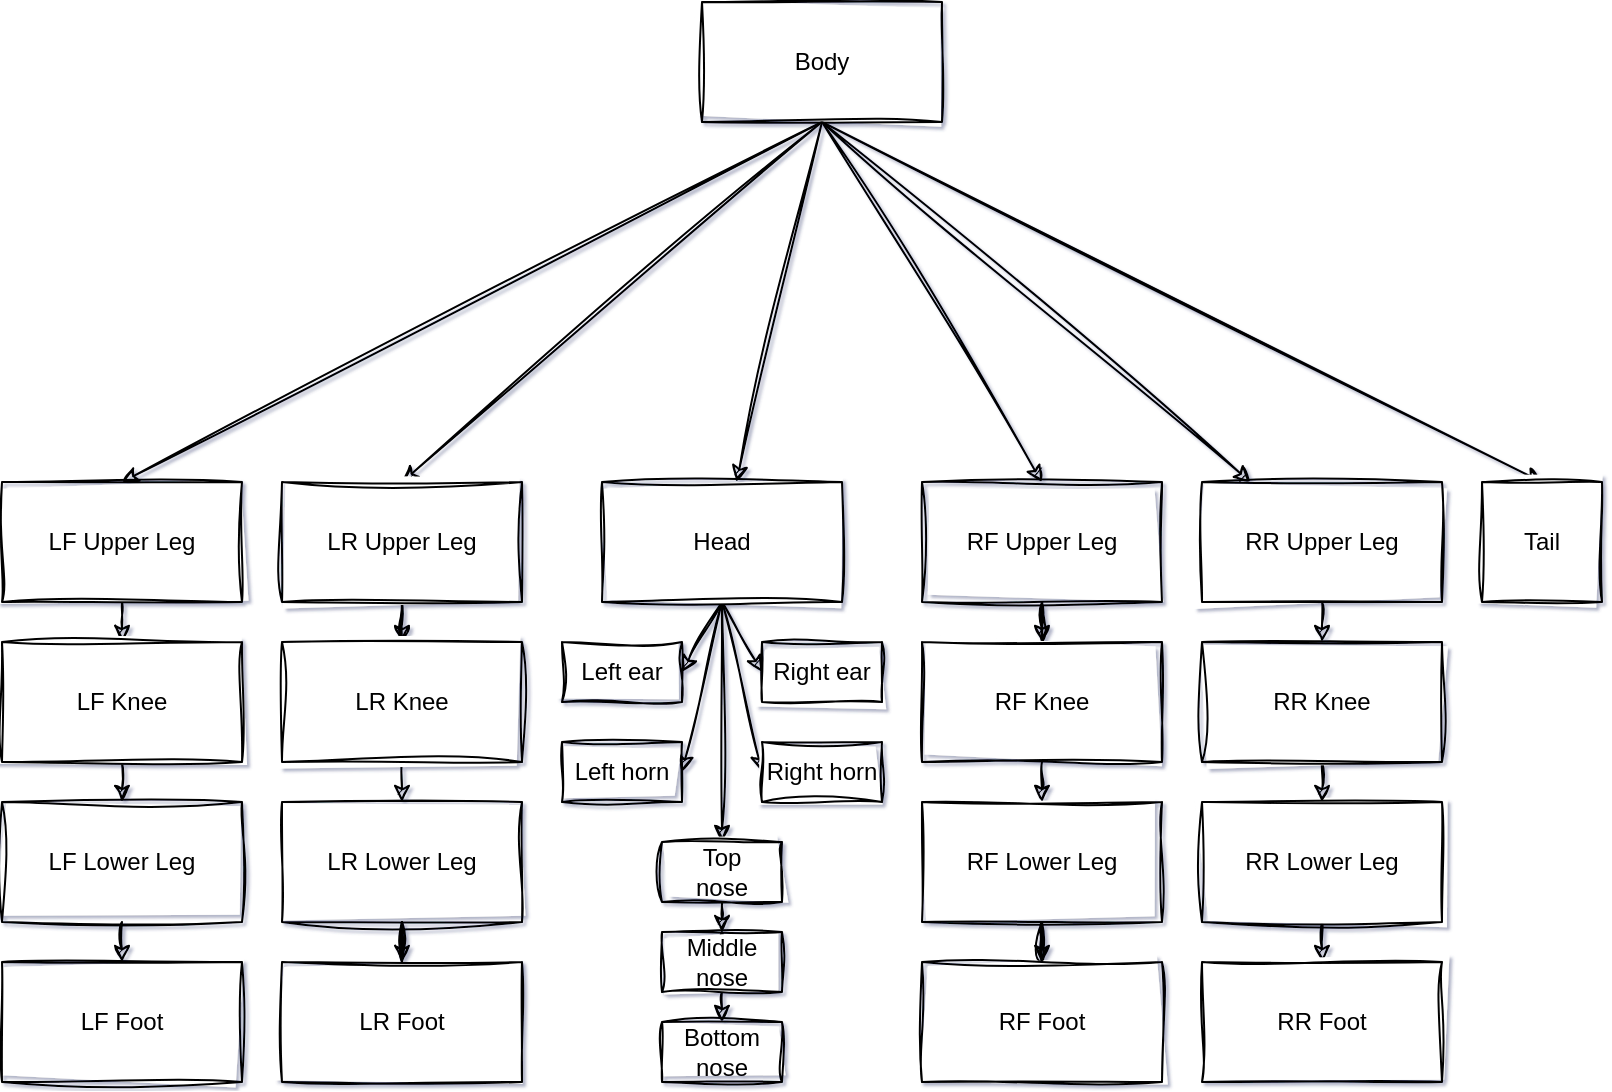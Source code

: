 <mxfile version="22.0.4" type="device">
  <diagram name="페이지-1" id="W7VPRiAtNgxM1biKryvC">
    <mxGraphModel dx="812" dy="1131" grid="0" gridSize="10" guides="1" tooltips="1" connect="1" arrows="1" fold="1" page="0" pageScale="1" pageWidth="827" pageHeight="1169" math="0" shadow="1">
      <root>
        <mxCell id="0" />
        <mxCell id="1" parent="0" />
        <mxCell id="mMvjhl7ZoL-rCSdY70TJ-57" style="rounded=0;orthogonalLoop=1;jettySize=auto;html=1;exitX=0.5;exitY=1;exitDx=0;exitDy=0;entryX=0.5;entryY=0;entryDx=0;entryDy=0;labelBackgroundColor=none;fontColor=default;sketch=1;curveFitting=1;jiggle=2;" edge="1" parent="1" source="mMvjhl7ZoL-rCSdY70TJ-1" target="mMvjhl7ZoL-rCSdY70TJ-2">
          <mxGeometry relative="1" as="geometry" />
        </mxCell>
        <mxCell id="mMvjhl7ZoL-rCSdY70TJ-58" style="rounded=0;orthogonalLoop=1;jettySize=auto;html=1;exitX=0.5;exitY=1;exitDx=0;exitDy=0;entryX=0.5;entryY=0;entryDx=0;entryDy=0;labelBackgroundColor=none;fontColor=default;sketch=1;curveFitting=1;jiggle=2;" edge="1" parent="1" source="mMvjhl7ZoL-rCSdY70TJ-1" target="mMvjhl7ZoL-rCSdY70TJ-11">
          <mxGeometry relative="1" as="geometry" />
        </mxCell>
        <mxCell id="mMvjhl7ZoL-rCSdY70TJ-59" style="rounded=0;orthogonalLoop=1;jettySize=auto;html=1;exitX=0.5;exitY=1;exitDx=0;exitDy=0;labelBackgroundColor=none;fontColor=default;sketch=1;curveFitting=1;jiggle=2;" edge="1" parent="1" source="mMvjhl7ZoL-rCSdY70TJ-1" target="mMvjhl7ZoL-rCSdY70TJ-18">
          <mxGeometry relative="1" as="geometry" />
        </mxCell>
        <mxCell id="mMvjhl7ZoL-rCSdY70TJ-60" style="rounded=0;orthogonalLoop=1;jettySize=auto;html=1;exitX=0.5;exitY=1;exitDx=0;exitDy=0;entryX=0.5;entryY=0;entryDx=0;entryDy=0;labelBackgroundColor=none;fontColor=default;sketch=1;curveFitting=1;jiggle=2;" edge="1" parent="1" source="mMvjhl7ZoL-rCSdY70TJ-1" target="mMvjhl7ZoL-rCSdY70TJ-43">
          <mxGeometry relative="1" as="geometry" />
        </mxCell>
        <mxCell id="mMvjhl7ZoL-rCSdY70TJ-61" style="rounded=0;orthogonalLoop=1;jettySize=auto;html=1;exitX=0.5;exitY=1;exitDx=0;exitDy=0;labelBackgroundColor=none;fontColor=default;sketch=1;curveFitting=1;jiggle=2;" edge="1" parent="1" source="mMvjhl7ZoL-rCSdY70TJ-1" target="mMvjhl7ZoL-rCSdY70TJ-50">
          <mxGeometry relative="1" as="geometry" />
        </mxCell>
        <mxCell id="mMvjhl7ZoL-rCSdY70TJ-84" style="rounded=0;orthogonalLoop=1;jettySize=auto;html=1;exitX=0.5;exitY=1;exitDx=0;exitDy=0;entryX=0.5;entryY=0;entryDx=0;entryDy=0;labelBackgroundColor=none;fontColor=default;sketch=1;curveFitting=1;jiggle=2;" edge="1" parent="1" source="mMvjhl7ZoL-rCSdY70TJ-1" target="mMvjhl7ZoL-rCSdY70TJ-83">
          <mxGeometry relative="1" as="geometry" />
        </mxCell>
        <mxCell id="mMvjhl7ZoL-rCSdY70TJ-1" value="Body" style="rounded=0;whiteSpace=wrap;html=1;labelBackgroundColor=none;sketch=1;curveFitting=1;jiggle=2;" vertex="1" parent="1">
          <mxGeometry x="364" y="140" width="120" height="60" as="geometry" />
        </mxCell>
        <mxCell id="mMvjhl7ZoL-rCSdY70TJ-62" style="edgeStyle=orthogonalEdgeStyle;rounded=0;orthogonalLoop=1;jettySize=auto;html=1;exitX=0.5;exitY=1;exitDx=0;exitDy=0;entryX=0.5;entryY=0;entryDx=0;entryDy=0;labelBackgroundColor=none;fontColor=default;sketch=1;curveFitting=1;jiggle=2;" edge="1" parent="1" source="mMvjhl7ZoL-rCSdY70TJ-2" target="mMvjhl7ZoL-rCSdY70TJ-4">
          <mxGeometry relative="1" as="geometry" />
        </mxCell>
        <mxCell id="mMvjhl7ZoL-rCSdY70TJ-2" value="LF Upper Leg" style="rounded=0;whiteSpace=wrap;html=1;labelBackgroundColor=none;sketch=1;curveFitting=1;jiggle=2;" vertex="1" parent="1">
          <mxGeometry x="14" y="380" width="120" height="60" as="geometry" />
        </mxCell>
        <mxCell id="mMvjhl7ZoL-rCSdY70TJ-64" style="edgeStyle=orthogonalEdgeStyle;rounded=0;orthogonalLoop=1;jettySize=auto;html=1;exitX=0.5;exitY=1;exitDx=0;exitDy=0;entryX=0.5;entryY=0;entryDx=0;entryDy=0;labelBackgroundColor=none;fontColor=default;sketch=1;curveFitting=1;jiggle=2;" edge="1" parent="1" source="mMvjhl7ZoL-rCSdY70TJ-3" target="mMvjhl7ZoL-rCSdY70TJ-9">
          <mxGeometry relative="1" as="geometry" />
        </mxCell>
        <mxCell id="mMvjhl7ZoL-rCSdY70TJ-3" value="LF Lower Leg" style="rounded=0;whiteSpace=wrap;html=1;labelBackgroundColor=none;sketch=1;curveFitting=1;jiggle=2;" vertex="1" parent="1">
          <mxGeometry x="14" y="540" width="120" height="60" as="geometry" />
        </mxCell>
        <mxCell id="mMvjhl7ZoL-rCSdY70TJ-63" style="edgeStyle=orthogonalEdgeStyle;rounded=0;orthogonalLoop=1;jettySize=auto;html=1;exitX=0.5;exitY=1;exitDx=0;exitDy=0;entryX=0.5;entryY=0;entryDx=0;entryDy=0;labelBackgroundColor=none;fontColor=default;sketch=1;curveFitting=1;jiggle=2;" edge="1" parent="1" source="mMvjhl7ZoL-rCSdY70TJ-4" target="mMvjhl7ZoL-rCSdY70TJ-3">
          <mxGeometry relative="1" as="geometry" />
        </mxCell>
        <mxCell id="mMvjhl7ZoL-rCSdY70TJ-4" value="LF Knee" style="rounded=0;whiteSpace=wrap;html=1;labelBackgroundColor=none;sketch=1;curveFitting=1;jiggle=2;" vertex="1" parent="1">
          <mxGeometry x="14" y="460" width="120" height="60" as="geometry" />
        </mxCell>
        <mxCell id="mMvjhl7ZoL-rCSdY70TJ-9" value="LF Foot" style="rounded=0;whiteSpace=wrap;html=1;labelBackgroundColor=none;sketch=1;curveFitting=1;jiggle=2;" vertex="1" parent="1">
          <mxGeometry x="14" y="620" width="120" height="60" as="geometry" />
        </mxCell>
        <mxCell id="mMvjhl7ZoL-rCSdY70TJ-66" value="" style="edgeStyle=orthogonalEdgeStyle;rounded=0;orthogonalLoop=1;jettySize=auto;html=1;labelBackgroundColor=none;fontColor=default;sketch=1;curveFitting=1;jiggle=2;" edge="1" parent="1" source="mMvjhl7ZoL-rCSdY70TJ-11" target="mMvjhl7ZoL-rCSdY70TJ-13">
          <mxGeometry relative="1" as="geometry" />
        </mxCell>
        <mxCell id="mMvjhl7ZoL-rCSdY70TJ-11" value="LR Upper Leg" style="rounded=0;whiteSpace=wrap;html=1;labelBackgroundColor=none;sketch=1;curveFitting=1;jiggle=2;" vertex="1" parent="1">
          <mxGeometry x="154" y="380" width="120" height="60" as="geometry" />
        </mxCell>
        <mxCell id="mMvjhl7ZoL-rCSdY70TJ-65" value="" style="edgeStyle=orthogonalEdgeStyle;rounded=0;orthogonalLoop=1;jettySize=auto;html=1;labelBackgroundColor=none;fontColor=default;sketch=1;curveFitting=1;jiggle=2;" edge="1" parent="1" source="mMvjhl7ZoL-rCSdY70TJ-12" target="mMvjhl7ZoL-rCSdY70TJ-16">
          <mxGeometry relative="1" as="geometry" />
        </mxCell>
        <mxCell id="mMvjhl7ZoL-rCSdY70TJ-12" value="LR Lower Leg" style="rounded=0;whiteSpace=wrap;html=1;labelBackgroundColor=none;sketch=1;curveFitting=1;jiggle=2;" vertex="1" parent="1">
          <mxGeometry x="154" y="540" width="120" height="60" as="geometry" />
        </mxCell>
        <mxCell id="mMvjhl7ZoL-rCSdY70TJ-67" style="edgeStyle=orthogonalEdgeStyle;rounded=0;orthogonalLoop=1;jettySize=auto;html=1;exitX=0.5;exitY=1;exitDx=0;exitDy=0;entryX=0.5;entryY=0;entryDx=0;entryDy=0;labelBackgroundColor=none;fontColor=default;sketch=1;curveFitting=1;jiggle=2;" edge="1" parent="1" source="mMvjhl7ZoL-rCSdY70TJ-13" target="mMvjhl7ZoL-rCSdY70TJ-12">
          <mxGeometry relative="1" as="geometry" />
        </mxCell>
        <mxCell id="mMvjhl7ZoL-rCSdY70TJ-13" value="LR Knee" style="rounded=0;whiteSpace=wrap;html=1;labelBackgroundColor=none;sketch=1;curveFitting=1;jiggle=2;" vertex="1" parent="1">
          <mxGeometry x="154" y="460" width="120" height="60" as="geometry" />
        </mxCell>
        <mxCell id="mMvjhl7ZoL-rCSdY70TJ-16" value="LR Foot" style="rounded=0;whiteSpace=wrap;html=1;labelBackgroundColor=none;sketch=1;curveFitting=1;jiggle=2;" vertex="1" parent="1">
          <mxGeometry x="154" y="620" width="120" height="60" as="geometry" />
        </mxCell>
        <mxCell id="mMvjhl7ZoL-rCSdY70TJ-17" value="" style="endArrow=none;html=1;rounded=0;entryX=0.5;entryY=0;entryDx=0;entryDy=0;labelBackgroundColor=none;fontColor=default;sketch=1;curveFitting=1;jiggle=2;" edge="1" parent="1" target="mMvjhl7ZoL-rCSdY70TJ-16">
          <mxGeometry width="50" height="50" relative="1" as="geometry">
            <mxPoint x="214" y="600" as="sourcePoint" />
            <mxPoint x="224" y="550" as="targetPoint" />
          </mxGeometry>
        </mxCell>
        <mxCell id="mMvjhl7ZoL-rCSdY70TJ-76" style="rounded=0;orthogonalLoop=1;jettySize=auto;html=1;exitX=0.5;exitY=1;exitDx=0;exitDy=0;entryX=1;entryY=0.5;entryDx=0;entryDy=0;labelBackgroundColor=none;fontColor=default;sketch=1;curveFitting=1;jiggle=2;" edge="1" parent="1" source="mMvjhl7ZoL-rCSdY70TJ-18" target="mMvjhl7ZoL-rCSdY70TJ-23">
          <mxGeometry relative="1" as="geometry" />
        </mxCell>
        <mxCell id="mMvjhl7ZoL-rCSdY70TJ-77" style="rounded=0;orthogonalLoop=1;jettySize=auto;html=1;exitX=0.5;exitY=1;exitDx=0;exitDy=0;entryX=0;entryY=0.5;entryDx=0;entryDy=0;labelBackgroundColor=none;fontColor=default;sketch=1;curveFitting=1;jiggle=2;" edge="1" parent="1" source="mMvjhl7ZoL-rCSdY70TJ-18" target="mMvjhl7ZoL-rCSdY70TJ-24">
          <mxGeometry relative="1" as="geometry" />
        </mxCell>
        <mxCell id="mMvjhl7ZoL-rCSdY70TJ-78" style="rounded=0;orthogonalLoop=1;jettySize=auto;html=1;exitX=0.5;exitY=1;exitDx=0;exitDy=0;entryX=1;entryY=0.5;entryDx=0;entryDy=0;labelBackgroundColor=none;fontColor=default;sketch=1;curveFitting=1;jiggle=2;" edge="1" parent="1" source="mMvjhl7ZoL-rCSdY70TJ-18" target="mMvjhl7ZoL-rCSdY70TJ-29">
          <mxGeometry relative="1" as="geometry" />
        </mxCell>
        <mxCell id="mMvjhl7ZoL-rCSdY70TJ-79" style="rounded=0;orthogonalLoop=1;jettySize=auto;html=1;exitX=0.5;exitY=1;exitDx=0;exitDy=0;entryX=0;entryY=0.5;entryDx=0;entryDy=0;labelBackgroundColor=none;fontColor=default;sketch=1;curveFitting=1;jiggle=2;" edge="1" parent="1" source="mMvjhl7ZoL-rCSdY70TJ-18" target="mMvjhl7ZoL-rCSdY70TJ-31">
          <mxGeometry relative="1" as="geometry" />
        </mxCell>
        <mxCell id="mMvjhl7ZoL-rCSdY70TJ-80" style="edgeStyle=orthogonalEdgeStyle;rounded=0;orthogonalLoop=1;jettySize=auto;html=1;exitX=0.5;exitY=1;exitDx=0;exitDy=0;entryX=0.5;entryY=0;entryDx=0;entryDy=0;labelBackgroundColor=none;fontColor=default;sketch=1;curveFitting=1;jiggle=2;" edge="1" parent="1" source="mMvjhl7ZoL-rCSdY70TJ-18" target="mMvjhl7ZoL-rCSdY70TJ-34">
          <mxGeometry relative="1" as="geometry" />
        </mxCell>
        <mxCell id="mMvjhl7ZoL-rCSdY70TJ-18" value="Head" style="rounded=0;whiteSpace=wrap;html=1;labelBackgroundColor=none;sketch=1;curveFitting=1;jiggle=2;" vertex="1" parent="1">
          <mxGeometry x="314" y="380" width="120" height="60" as="geometry" />
        </mxCell>
        <mxCell id="mMvjhl7ZoL-rCSdY70TJ-23" value="Left ear" style="rounded=0;whiteSpace=wrap;html=1;labelBackgroundColor=none;sketch=1;curveFitting=1;jiggle=2;" vertex="1" parent="1">
          <mxGeometry x="294" y="460" width="60" height="30" as="geometry" />
        </mxCell>
        <mxCell id="mMvjhl7ZoL-rCSdY70TJ-24" value="Right ear" style="rounded=0;whiteSpace=wrap;html=1;labelBackgroundColor=none;sketch=1;curveFitting=1;jiggle=2;" vertex="1" parent="1">
          <mxGeometry x="394" y="460" width="60" height="30" as="geometry" />
        </mxCell>
        <mxCell id="mMvjhl7ZoL-rCSdY70TJ-29" value="Left horn" style="rounded=0;whiteSpace=wrap;html=1;labelBackgroundColor=none;sketch=1;curveFitting=1;jiggle=2;" vertex="1" parent="1">
          <mxGeometry x="294" y="510" width="60" height="30" as="geometry" />
        </mxCell>
        <mxCell id="mMvjhl7ZoL-rCSdY70TJ-31" value="Right horn" style="rounded=0;whiteSpace=wrap;html=1;labelBackgroundColor=none;sketch=1;curveFitting=1;jiggle=2;" vertex="1" parent="1">
          <mxGeometry x="394" y="510" width="60" height="30" as="geometry" />
        </mxCell>
        <mxCell id="mMvjhl7ZoL-rCSdY70TJ-81" style="edgeStyle=orthogonalEdgeStyle;rounded=0;orthogonalLoop=1;jettySize=auto;html=1;exitX=0.5;exitY=1;exitDx=0;exitDy=0;entryX=0.5;entryY=0;entryDx=0;entryDy=0;labelBackgroundColor=none;fontColor=default;sketch=1;curveFitting=1;jiggle=2;" edge="1" parent="1" source="mMvjhl7ZoL-rCSdY70TJ-34" target="mMvjhl7ZoL-rCSdY70TJ-37">
          <mxGeometry relative="1" as="geometry" />
        </mxCell>
        <mxCell id="mMvjhl7ZoL-rCSdY70TJ-34" value="Top&lt;br&gt;nose" style="rounded=0;whiteSpace=wrap;html=1;labelBackgroundColor=none;sketch=1;curveFitting=1;jiggle=2;" vertex="1" parent="1">
          <mxGeometry x="344" y="560" width="60" height="30" as="geometry" />
        </mxCell>
        <mxCell id="mMvjhl7ZoL-rCSdY70TJ-38" value="Bottom nose" style="rounded=0;whiteSpace=wrap;html=1;labelBackgroundColor=none;sketch=1;curveFitting=1;jiggle=2;" vertex="1" parent="1">
          <mxGeometry x="344" y="650" width="60" height="30" as="geometry" />
        </mxCell>
        <mxCell id="mMvjhl7ZoL-rCSdY70TJ-40" value="" style="endArrow=none;html=1;rounded=0;exitX=0.5;exitY=0;exitDx=0;exitDy=0;labelBackgroundColor=none;fontColor=default;sketch=1;curveFitting=1;jiggle=2;" edge="1" parent="1" source="mMvjhl7ZoL-rCSdY70TJ-37">
          <mxGeometry width="50" height="50" relative="1" as="geometry">
            <mxPoint x="384" y="610" as="sourcePoint" />
            <mxPoint x="374" y="630" as="targetPoint" />
          </mxGeometry>
        </mxCell>
        <mxCell id="mMvjhl7ZoL-rCSdY70TJ-82" style="edgeStyle=orthogonalEdgeStyle;rounded=0;orthogonalLoop=1;jettySize=auto;html=1;exitX=0.5;exitY=1;exitDx=0;exitDy=0;entryX=0.5;entryY=0;entryDx=0;entryDy=0;labelBackgroundColor=none;fontColor=default;sketch=1;curveFitting=1;jiggle=2;" edge="1" parent="1" source="mMvjhl7ZoL-rCSdY70TJ-37" target="mMvjhl7ZoL-rCSdY70TJ-38">
          <mxGeometry relative="1" as="geometry" />
        </mxCell>
        <mxCell id="mMvjhl7ZoL-rCSdY70TJ-37" value="Middle nose" style="rounded=0;whiteSpace=wrap;html=1;labelBackgroundColor=none;sketch=1;curveFitting=1;jiggle=2;" vertex="1" parent="1">
          <mxGeometry x="344" y="605" width="60" height="30" as="geometry" />
        </mxCell>
        <mxCell id="mMvjhl7ZoL-rCSdY70TJ-69" value="" style="edgeStyle=orthogonalEdgeStyle;rounded=0;orthogonalLoop=1;jettySize=auto;html=1;labelBackgroundColor=none;fontColor=default;sketch=1;curveFitting=1;jiggle=2;" edge="1" parent="1" source="mMvjhl7ZoL-rCSdY70TJ-43" target="mMvjhl7ZoL-rCSdY70TJ-45">
          <mxGeometry relative="1" as="geometry" />
        </mxCell>
        <mxCell id="mMvjhl7ZoL-rCSdY70TJ-43" value="RF Upper Leg" style="rounded=0;whiteSpace=wrap;html=1;labelBackgroundColor=none;sketch=1;curveFitting=1;jiggle=2;" vertex="1" parent="1">
          <mxGeometry x="474" y="380" width="120" height="60" as="geometry" />
        </mxCell>
        <mxCell id="mMvjhl7ZoL-rCSdY70TJ-68" value="" style="edgeStyle=orthogonalEdgeStyle;rounded=0;orthogonalLoop=1;jettySize=auto;html=1;labelBackgroundColor=none;fontColor=default;sketch=1;curveFitting=1;jiggle=2;" edge="1" parent="1" source="mMvjhl7ZoL-rCSdY70TJ-44" target="mMvjhl7ZoL-rCSdY70TJ-48">
          <mxGeometry relative="1" as="geometry" />
        </mxCell>
        <mxCell id="mMvjhl7ZoL-rCSdY70TJ-44" value="RF Lower Leg" style="rounded=0;whiteSpace=wrap;html=1;labelBackgroundColor=none;sketch=1;curveFitting=1;jiggle=2;" vertex="1" parent="1">
          <mxGeometry x="474" y="540" width="120" height="60" as="geometry" />
        </mxCell>
        <mxCell id="mMvjhl7ZoL-rCSdY70TJ-71" style="edgeStyle=orthogonalEdgeStyle;rounded=0;orthogonalLoop=1;jettySize=auto;html=1;exitX=0.5;exitY=1;exitDx=0;exitDy=0;entryX=0.5;entryY=0;entryDx=0;entryDy=0;labelBackgroundColor=none;fontColor=default;sketch=1;curveFitting=1;jiggle=2;" edge="1" parent="1" source="mMvjhl7ZoL-rCSdY70TJ-45" target="mMvjhl7ZoL-rCSdY70TJ-44">
          <mxGeometry relative="1" as="geometry" />
        </mxCell>
        <mxCell id="mMvjhl7ZoL-rCSdY70TJ-45" value="RF Knee" style="rounded=0;whiteSpace=wrap;html=1;labelBackgroundColor=none;sketch=1;curveFitting=1;jiggle=2;" vertex="1" parent="1">
          <mxGeometry x="474" y="460" width="120" height="60" as="geometry" />
        </mxCell>
        <mxCell id="mMvjhl7ZoL-rCSdY70TJ-48" value="RF Foot" style="rounded=0;whiteSpace=wrap;html=1;labelBackgroundColor=none;sketch=1;curveFitting=1;jiggle=2;" vertex="1" parent="1">
          <mxGeometry x="474" y="620" width="120" height="60" as="geometry" />
        </mxCell>
        <mxCell id="mMvjhl7ZoL-rCSdY70TJ-49" value="" style="endArrow=none;html=1;rounded=0;entryX=0.5;entryY=0;entryDx=0;entryDy=0;labelBackgroundColor=none;fontColor=default;sketch=1;curveFitting=1;jiggle=2;" edge="1" parent="1" target="mMvjhl7ZoL-rCSdY70TJ-48">
          <mxGeometry width="50" height="50" relative="1" as="geometry">
            <mxPoint x="534" y="600" as="sourcePoint" />
            <mxPoint x="544" y="550" as="targetPoint" />
          </mxGeometry>
        </mxCell>
        <mxCell id="mMvjhl7ZoL-rCSdY70TJ-72" style="edgeStyle=orthogonalEdgeStyle;rounded=0;orthogonalLoop=1;jettySize=auto;html=1;exitX=0.5;exitY=1;exitDx=0;exitDy=0;entryX=0.5;entryY=0;entryDx=0;entryDy=0;labelBackgroundColor=none;fontColor=default;sketch=1;curveFitting=1;jiggle=2;" edge="1" parent="1" source="mMvjhl7ZoL-rCSdY70TJ-50" target="mMvjhl7ZoL-rCSdY70TJ-52">
          <mxGeometry relative="1" as="geometry" />
        </mxCell>
        <mxCell id="mMvjhl7ZoL-rCSdY70TJ-50" value="RR Upper Leg" style="rounded=0;whiteSpace=wrap;html=1;labelBackgroundColor=none;sketch=1;curveFitting=1;jiggle=2;" vertex="1" parent="1">
          <mxGeometry x="614" y="380" width="120" height="60" as="geometry" />
        </mxCell>
        <mxCell id="mMvjhl7ZoL-rCSdY70TJ-74" style="edgeStyle=orthogonalEdgeStyle;rounded=0;orthogonalLoop=1;jettySize=auto;html=1;exitX=0.5;exitY=1;exitDx=0;exitDy=0;entryX=0.5;entryY=0;entryDx=0;entryDy=0;labelBackgroundColor=none;fontColor=default;sketch=1;curveFitting=1;jiggle=2;" edge="1" parent="1" source="mMvjhl7ZoL-rCSdY70TJ-51" target="mMvjhl7ZoL-rCSdY70TJ-55">
          <mxGeometry relative="1" as="geometry" />
        </mxCell>
        <mxCell id="mMvjhl7ZoL-rCSdY70TJ-51" value="RR Lower Leg" style="rounded=0;whiteSpace=wrap;html=1;labelBackgroundColor=none;sketch=1;curveFitting=1;jiggle=2;" vertex="1" parent="1">
          <mxGeometry x="614" y="540" width="120" height="60" as="geometry" />
        </mxCell>
        <mxCell id="mMvjhl7ZoL-rCSdY70TJ-73" style="edgeStyle=orthogonalEdgeStyle;rounded=0;orthogonalLoop=1;jettySize=auto;html=1;exitX=0.5;exitY=1;exitDx=0;exitDy=0;entryX=0.5;entryY=0;entryDx=0;entryDy=0;labelBackgroundColor=none;fontColor=default;sketch=1;curveFitting=1;jiggle=2;" edge="1" parent="1" source="mMvjhl7ZoL-rCSdY70TJ-52" target="mMvjhl7ZoL-rCSdY70TJ-51">
          <mxGeometry relative="1" as="geometry" />
        </mxCell>
        <mxCell id="mMvjhl7ZoL-rCSdY70TJ-52" value="RR Knee" style="rounded=0;whiteSpace=wrap;html=1;labelBackgroundColor=none;sketch=1;curveFitting=1;jiggle=2;" vertex="1" parent="1">
          <mxGeometry x="614" y="460" width="120" height="60" as="geometry" />
        </mxCell>
        <mxCell id="mMvjhl7ZoL-rCSdY70TJ-55" value="RR Foot" style="rounded=0;whiteSpace=wrap;html=1;labelBackgroundColor=none;sketch=1;curveFitting=1;jiggle=2;" vertex="1" parent="1">
          <mxGeometry x="614" y="620" width="120" height="60" as="geometry" />
        </mxCell>
        <mxCell id="mMvjhl7ZoL-rCSdY70TJ-83" value="Tail" style="rounded=0;whiteSpace=wrap;html=1;labelBackgroundColor=none;sketch=1;curveFitting=1;jiggle=2;" vertex="1" parent="1">
          <mxGeometry x="754" y="380" width="60" height="60" as="geometry" />
        </mxCell>
      </root>
    </mxGraphModel>
  </diagram>
</mxfile>
